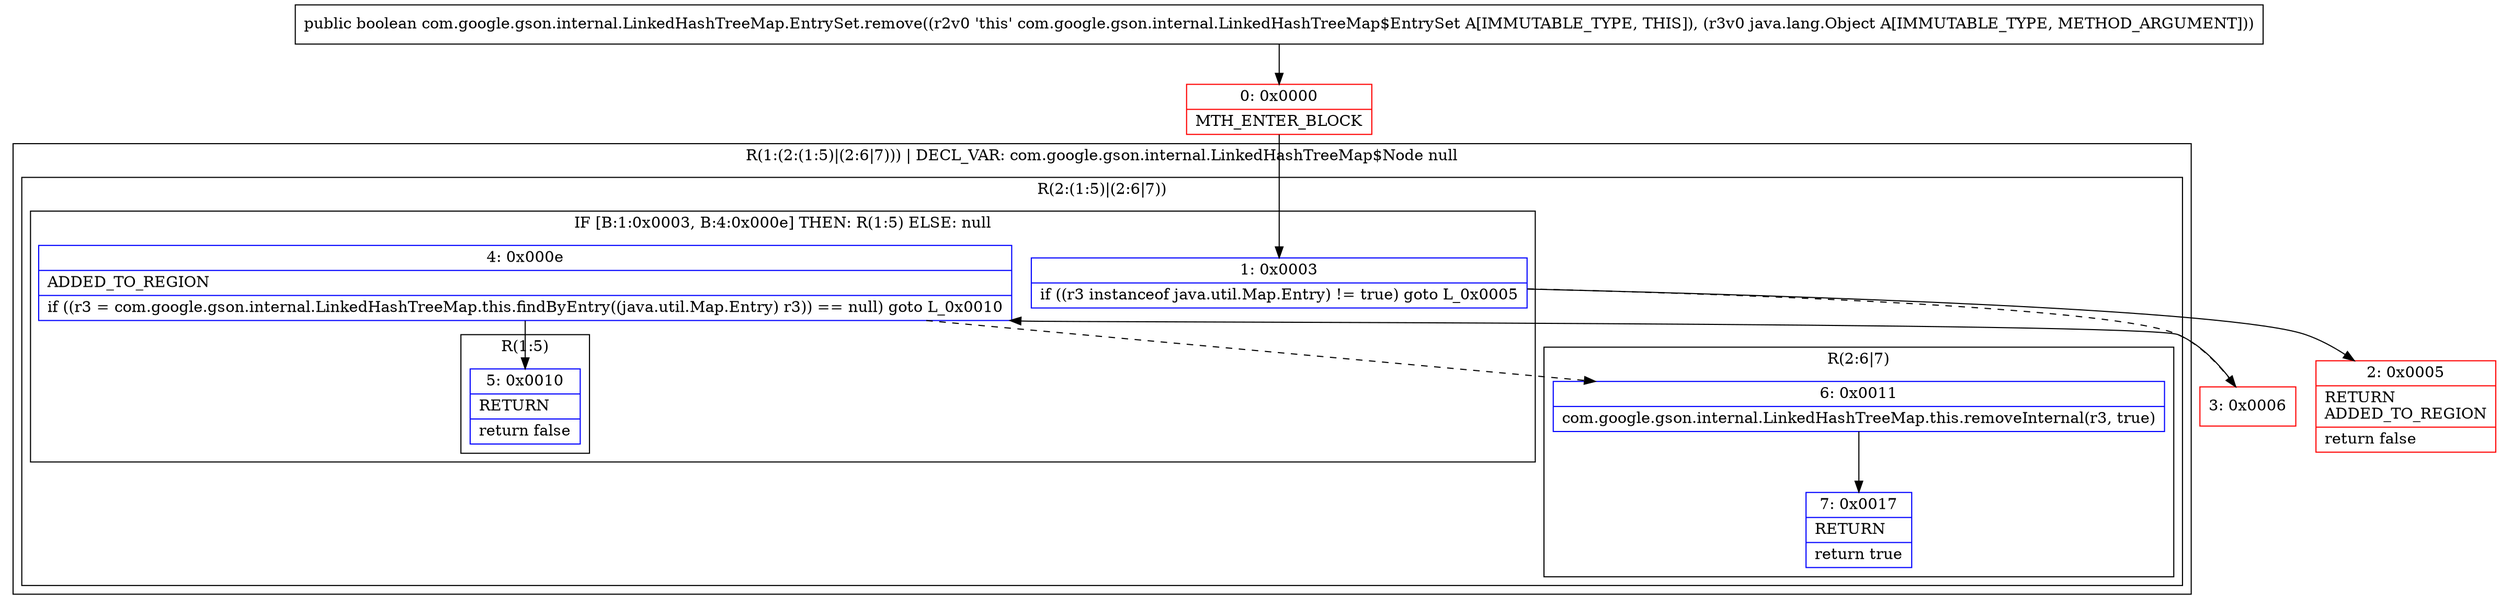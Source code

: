 digraph "CFG forcom.google.gson.internal.LinkedHashTreeMap.EntrySet.remove(Ljava\/lang\/Object;)Z" {
subgraph cluster_Region_140044649 {
label = "R(1:(2:(1:5)|(2:6|7))) | DECL_VAR: com.google.gson.internal.LinkedHashTreeMap$Node null\l";
node [shape=record,color=blue];
subgraph cluster_Region_1465661476 {
label = "R(2:(1:5)|(2:6|7))";
node [shape=record,color=blue];
subgraph cluster_IfRegion_1405545563 {
label = "IF [B:1:0x0003, B:4:0x000e] THEN: R(1:5) ELSE: null";
node [shape=record,color=blue];
Node_1 [shape=record,label="{1\:\ 0x0003|if ((r3 instanceof java.util.Map.Entry) != true) goto L_0x0005\l}"];
Node_4 [shape=record,label="{4\:\ 0x000e|ADDED_TO_REGION\l|if ((r3 = com.google.gson.internal.LinkedHashTreeMap.this.findByEntry((java.util.Map.Entry) r3)) == null) goto L_0x0010\l}"];
subgraph cluster_Region_808208468 {
label = "R(1:5)";
node [shape=record,color=blue];
Node_5 [shape=record,label="{5\:\ 0x0010|RETURN\l|return false\l}"];
}
}
subgraph cluster_Region_2146499737 {
label = "R(2:6|7)";
node [shape=record,color=blue];
Node_6 [shape=record,label="{6\:\ 0x0011|com.google.gson.internal.LinkedHashTreeMap.this.removeInternal(r3, true)\l}"];
Node_7 [shape=record,label="{7\:\ 0x0017|RETURN\l|return true\l}"];
}
}
}
Node_0 [shape=record,color=red,label="{0\:\ 0x0000|MTH_ENTER_BLOCK\l}"];
Node_2 [shape=record,color=red,label="{2\:\ 0x0005|RETURN\lADDED_TO_REGION\l|return false\l}"];
Node_3 [shape=record,color=red,label="{3\:\ 0x0006}"];
MethodNode[shape=record,label="{public boolean com.google.gson.internal.LinkedHashTreeMap.EntrySet.remove((r2v0 'this' com.google.gson.internal.LinkedHashTreeMap$EntrySet A[IMMUTABLE_TYPE, THIS]), (r3v0 java.lang.Object A[IMMUTABLE_TYPE, METHOD_ARGUMENT])) }"];
MethodNode -> Node_0;
Node_1 -> Node_2;
Node_1 -> Node_3[style=dashed];
Node_4 -> Node_5;
Node_4 -> Node_6[style=dashed];
Node_6 -> Node_7;
Node_0 -> Node_1;
Node_3 -> Node_4;
}

